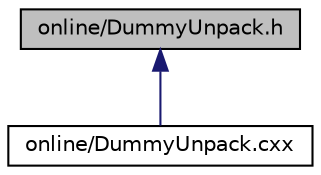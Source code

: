 digraph "online/DummyUnpack.h"
{
 // LATEX_PDF_SIZE
  edge [fontname="Helvetica",fontsize="10",labelfontname="Helvetica",labelfontsize="10"];
  node [fontname="Helvetica",fontsize="10",shape=record];
  Node1 [label="online/DummyUnpack.h",height=0.2,width=0.4,color="black", fillcolor="grey75", style="filled", fontcolor="black",tooltip=" "];
  Node1 -> Node2 [dir="back",color="midnightblue",fontsize="10",style="solid",fontname="Helvetica"];
  Node2 [label="online/DummyUnpack.cxx",height=0.2,width=0.4,color="black", fillcolor="white", style="filled",URL="$DummyUnpack_8cxx.html",tooltip=" "];
}
